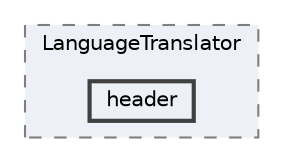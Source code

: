 digraph "C:/Users/ahmet/OneDrive/Masaüstü/DataStructure/cen207-2025-2026-5-Mustafa-Yildirimm-cpp/src/LanguageTranslator/header"
{
 // INTERACTIVE_SVG=YES
 // LATEX_PDF_SIZE
  bgcolor="transparent";
  edge [fontname=Helvetica,fontsize=10,labelfontname=Helvetica,labelfontsize=10];
  node [fontname=Helvetica,fontsize=10,shape=box,height=0.2,width=0.4];
  compound=true
  subgraph clusterdir_5431b0836e57081f3cb143650271ef05 {
    graph [ bgcolor="#edf0f7", pencolor="grey50", label="LanguageTranslator", fontname=Helvetica,fontsize=10 style="filled,dashed", URL="dir_5431b0836e57081f3cb143650271ef05.html",tooltip=""]
  dir_0744c733bd4d5c241dbfd786389f06c4 [label="header", fillcolor="#edf0f7", color="grey25", style="filled,bold", URL="dir_0744c733bd4d5c241dbfd786389f06c4.html",tooltip=""];
  }
}

